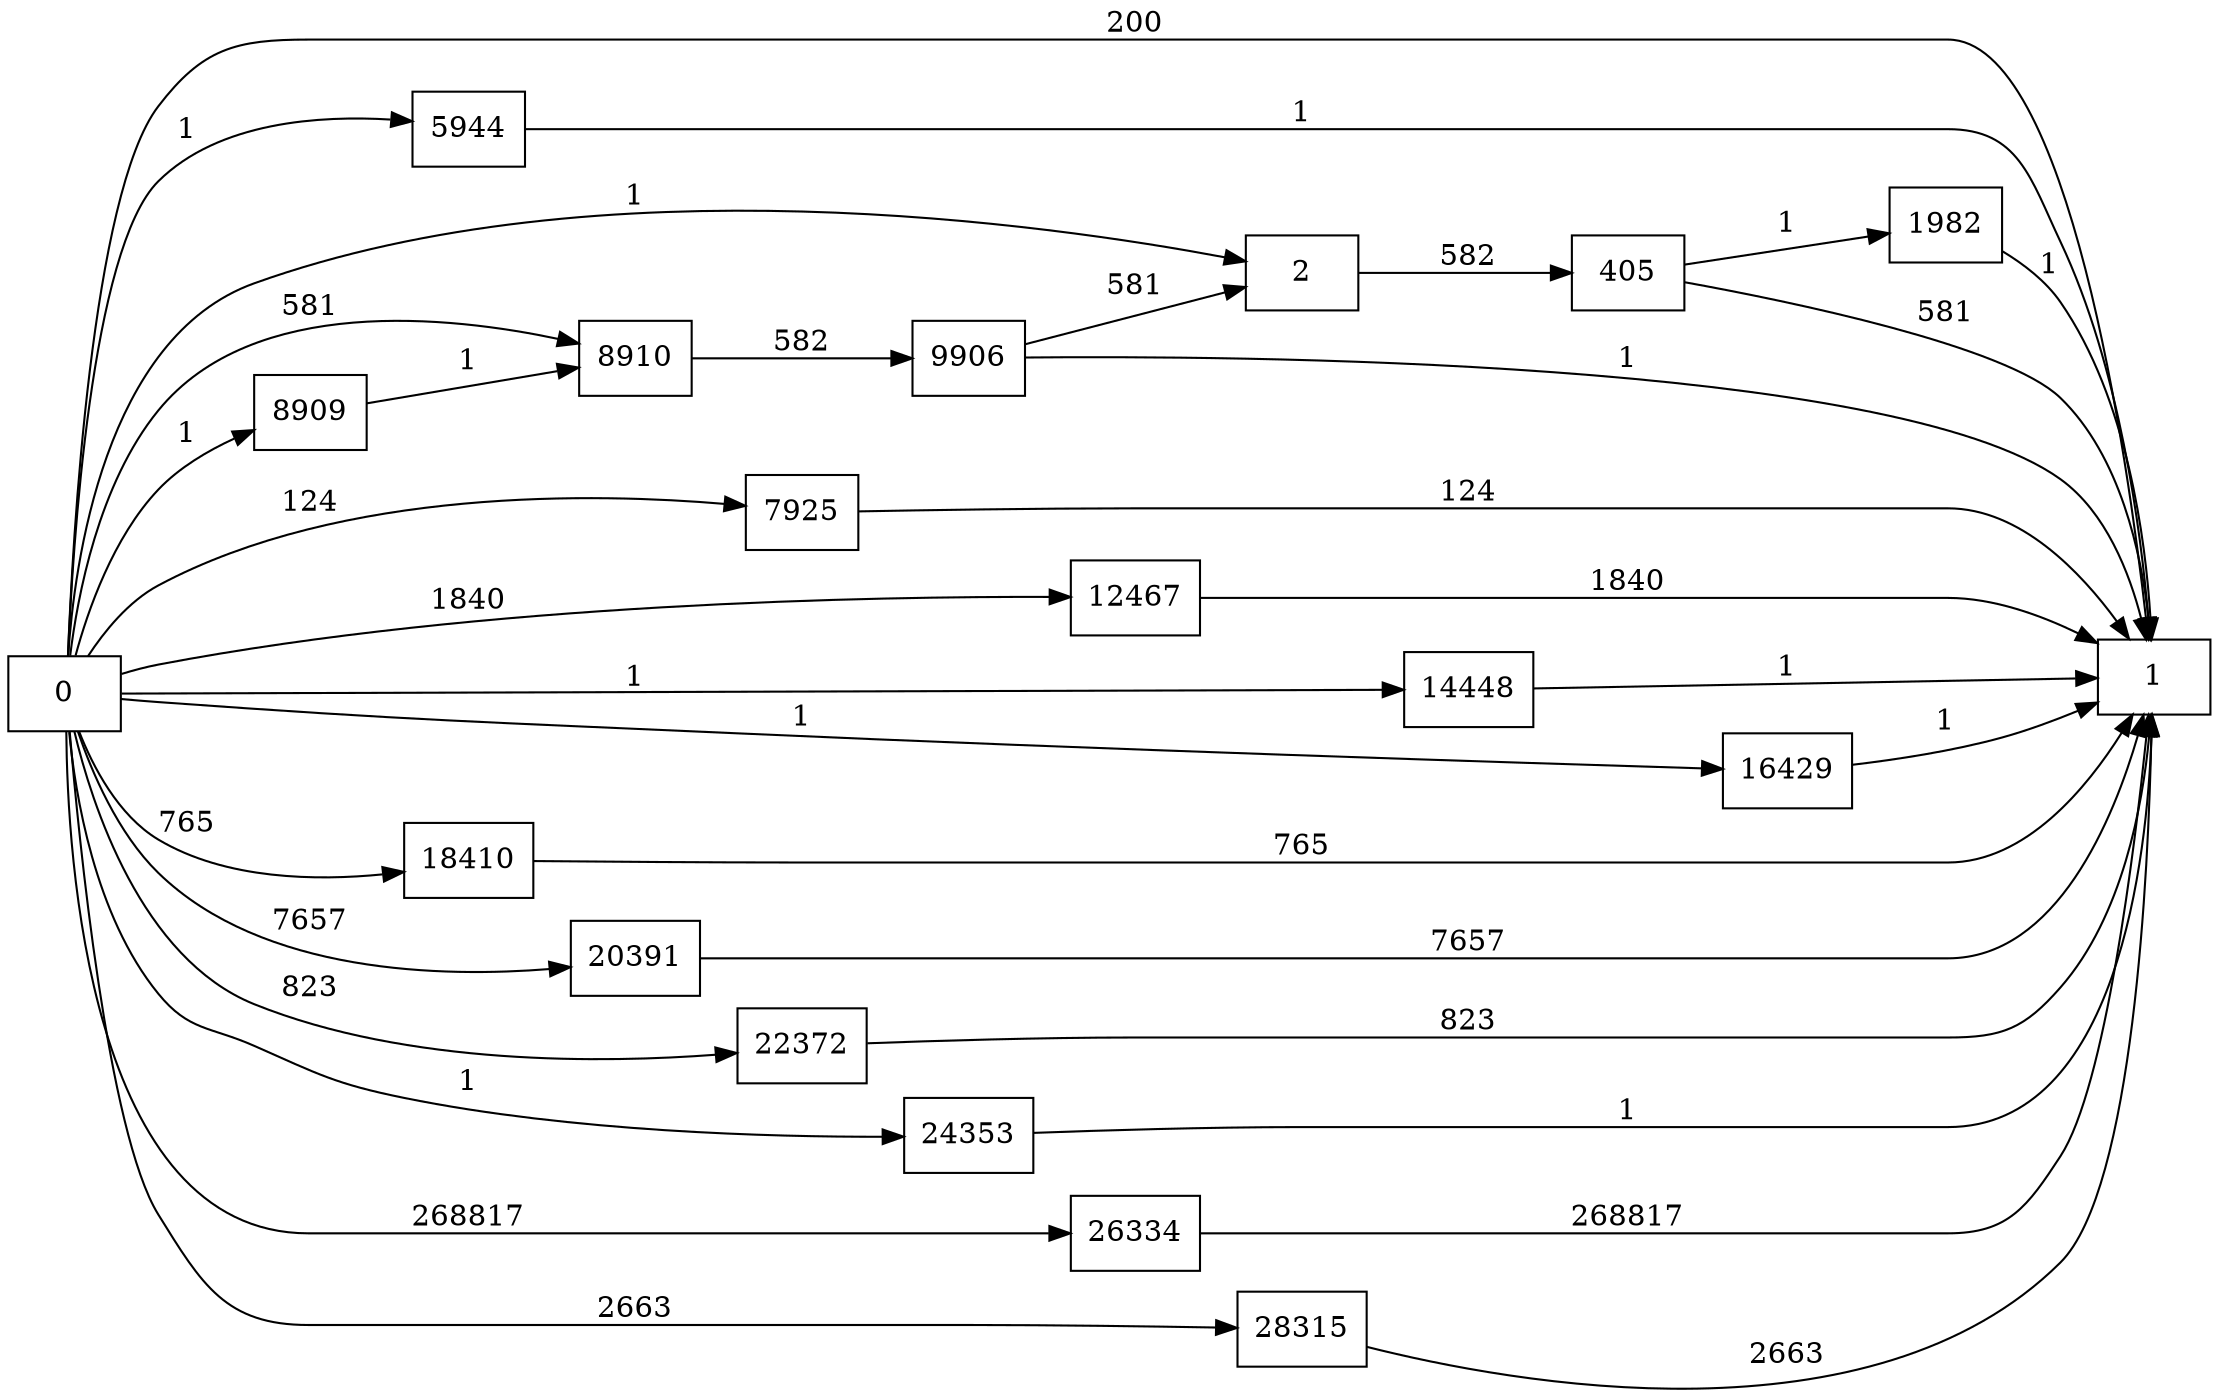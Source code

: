digraph {
	graph [rankdir=LR]
	node [shape=rectangle]
	2 -> 405 [label=582]
	405 -> 1 [label=581]
	405 -> 1982 [label=1]
	1982 -> 1 [label=1]
	5944 -> 1 [label=1]
	7925 -> 1 [label=124]
	8909 -> 8910 [label=1]
	8910 -> 9906 [label=582]
	9906 -> 1 [label=1]
	9906 -> 2 [label=581]
	12467 -> 1 [label=1840]
	14448 -> 1 [label=1]
	16429 -> 1 [label=1]
	18410 -> 1 [label=765]
	20391 -> 1 [label=7657]
	22372 -> 1 [label=823]
	24353 -> 1 [label=1]
	26334 -> 1 [label=268817]
	28315 -> 1 [label=2663]
	0 -> 2 [label=1]
	0 -> 8910 [label=581]
	0 -> 1 [label=200]
	0 -> 5944 [label=1]
	0 -> 7925 [label=124]
	0 -> 8909 [label=1]
	0 -> 12467 [label=1840]
	0 -> 14448 [label=1]
	0 -> 16429 [label=1]
	0 -> 18410 [label=765]
	0 -> 20391 [label=7657]
	0 -> 22372 [label=823]
	0 -> 24353 [label=1]
	0 -> 26334 [label=268817]
	0 -> 28315 [label=2663]
}
